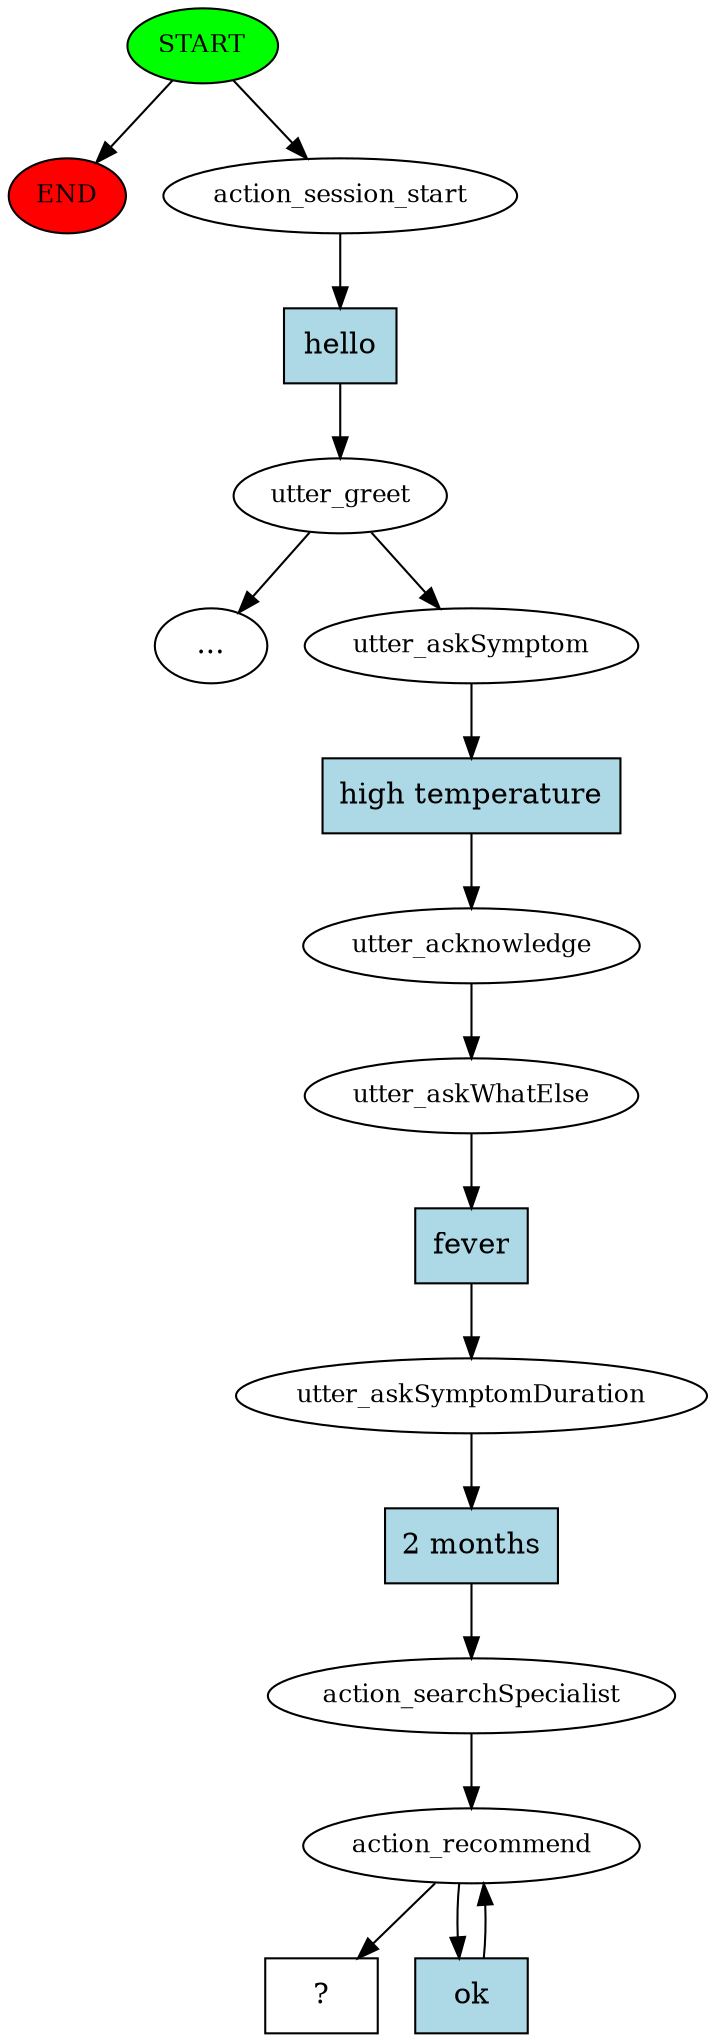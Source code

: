 digraph  {
0 [class="start active", fillcolor=green, fontsize=12, label=START, style=filled];
"-1" [class=end, fillcolor=red, fontsize=12, label=END, style=filled];
1 [class=active, fontsize=12, label=action_session_start];
2 [class=active, fontsize=12, label=utter_greet];
"-3" [class=ellipsis, label="..."];
5 [class=active, fontsize=12, label=utter_askSymptom];
6 [class=active, fontsize=12, label=utter_acknowledge];
7 [class=active, fontsize=12, label=utter_askWhatElse];
8 [class=active, fontsize=12, label=utter_askSymptomDuration];
9 [class=active, fontsize=12, label=action_searchSpecialist];
10 [class=active, fontsize=12, label=action_recommend];
12 [class="intent dashed active", label="  ?  ", shape=rect];
13 [class="intent active", fillcolor=lightblue, label=hello, shape=rect, style=filled];
14 [class="intent active", fillcolor=lightblue, label="high temperature", shape=rect, style=filled];
15 [class="intent active", fillcolor=lightblue, label=fever, shape=rect, style=filled];
16 [class="intent active", fillcolor=lightblue, label="2 months", shape=rect, style=filled];
17 [class="intent active", fillcolor=lightblue, label=ok, shape=rect, style=filled];
0 -> "-1"  [class="", key=NONE, label=""];
0 -> 1  [class=active, key=NONE, label=""];
1 -> 13  [class=active, key=0];
2 -> "-3"  [class="", key=NONE, label=""];
2 -> 5  [class=active, key=NONE, label=""];
5 -> 14  [class=active, key=0];
6 -> 7  [class=active, key=NONE, label=""];
7 -> 15  [class=active, key=0];
8 -> 16  [class=active, key=0];
9 -> 10  [class=active, key=NONE, label=""];
10 -> 12  [class=active, key=NONE, label=""];
10 -> 17  [class=active, key=0];
13 -> 2  [class=active, key=0];
14 -> 6  [class=active, key=0];
15 -> 8  [class=active, key=0];
16 -> 9  [class=active, key=0];
17 -> 10  [class=active, key=0];
}
